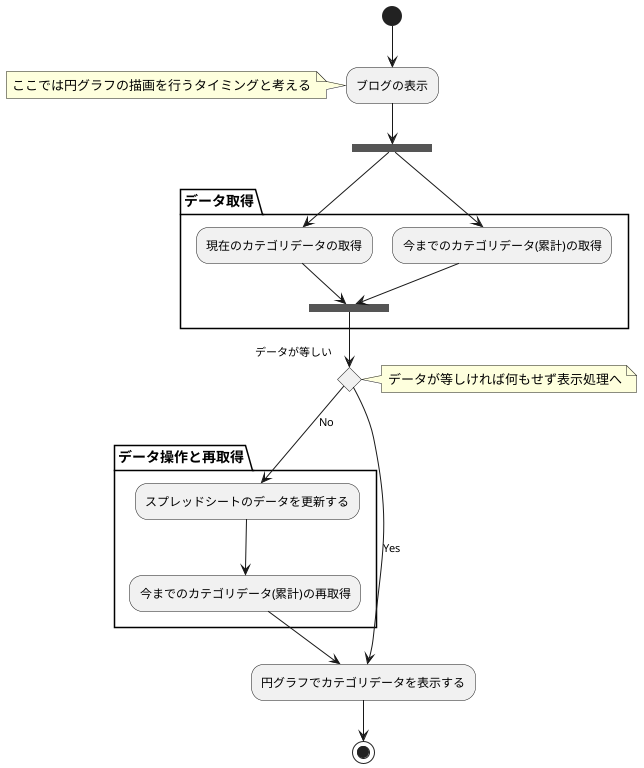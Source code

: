 @startuml Activity
(*) --> "ブログの表示" 
note left: ここでは円グラフの描画を行うタイミングと考える
"ブログの表示" --> ===fork===
partition "データ取得" {
===fork=== --> "現在のカテゴリデータの取得"
--> ===join===
===fork=== --> "今までのカテゴリデータ(累計)の取得"
--> ===join===
}

if "データが等しい" then 
note right: データが等しければ何もせず表示処理へ
--> [Yes] "円グラフでカテゴリデータを表示する"
else
partition "データ操作と再取得" { 
--> [No] "スプレッドシートのデータを更新する" 
--> "今までのカテゴリデータ(累計)の再取得"
--> "円グラフでカテゴリデータを表示する" 
}
endif
--> (*)
@enduml